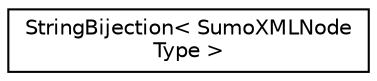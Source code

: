 digraph "Graphical Class Hierarchy"
{
  edge [fontname="Helvetica",fontsize="10",labelfontname="Helvetica",labelfontsize="10"];
  node [fontname="Helvetica",fontsize="10",shape=record];
  rankdir="LR";
  Node0 [label="StringBijection\< SumoXMLNode\lType \>",height=0.2,width=0.4,color="black", fillcolor="white", style="filled",URL="$d5/d41/class_string_bijection.html"];
}
